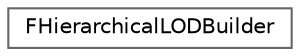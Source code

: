 digraph "Graphical Class Hierarchy"
{
 // INTERACTIVE_SVG=YES
 // LATEX_PDF_SIZE
  bgcolor="transparent";
  edge [fontname=Helvetica,fontsize=10,labelfontname=Helvetica,labelfontsize=10];
  node [fontname=Helvetica,fontsize=10,shape=box,height=0.2,width=0.4];
  rankdir="LR";
  Node0 [id="Node000000",label="FHierarchicalLODBuilder",height=0.2,width=0.4,color="grey40", fillcolor="white", style="filled",URL="$dc/dab/structFHierarchicalLODBuilder.html",tooltip="This is Hierarchical LOD builder."];
}
